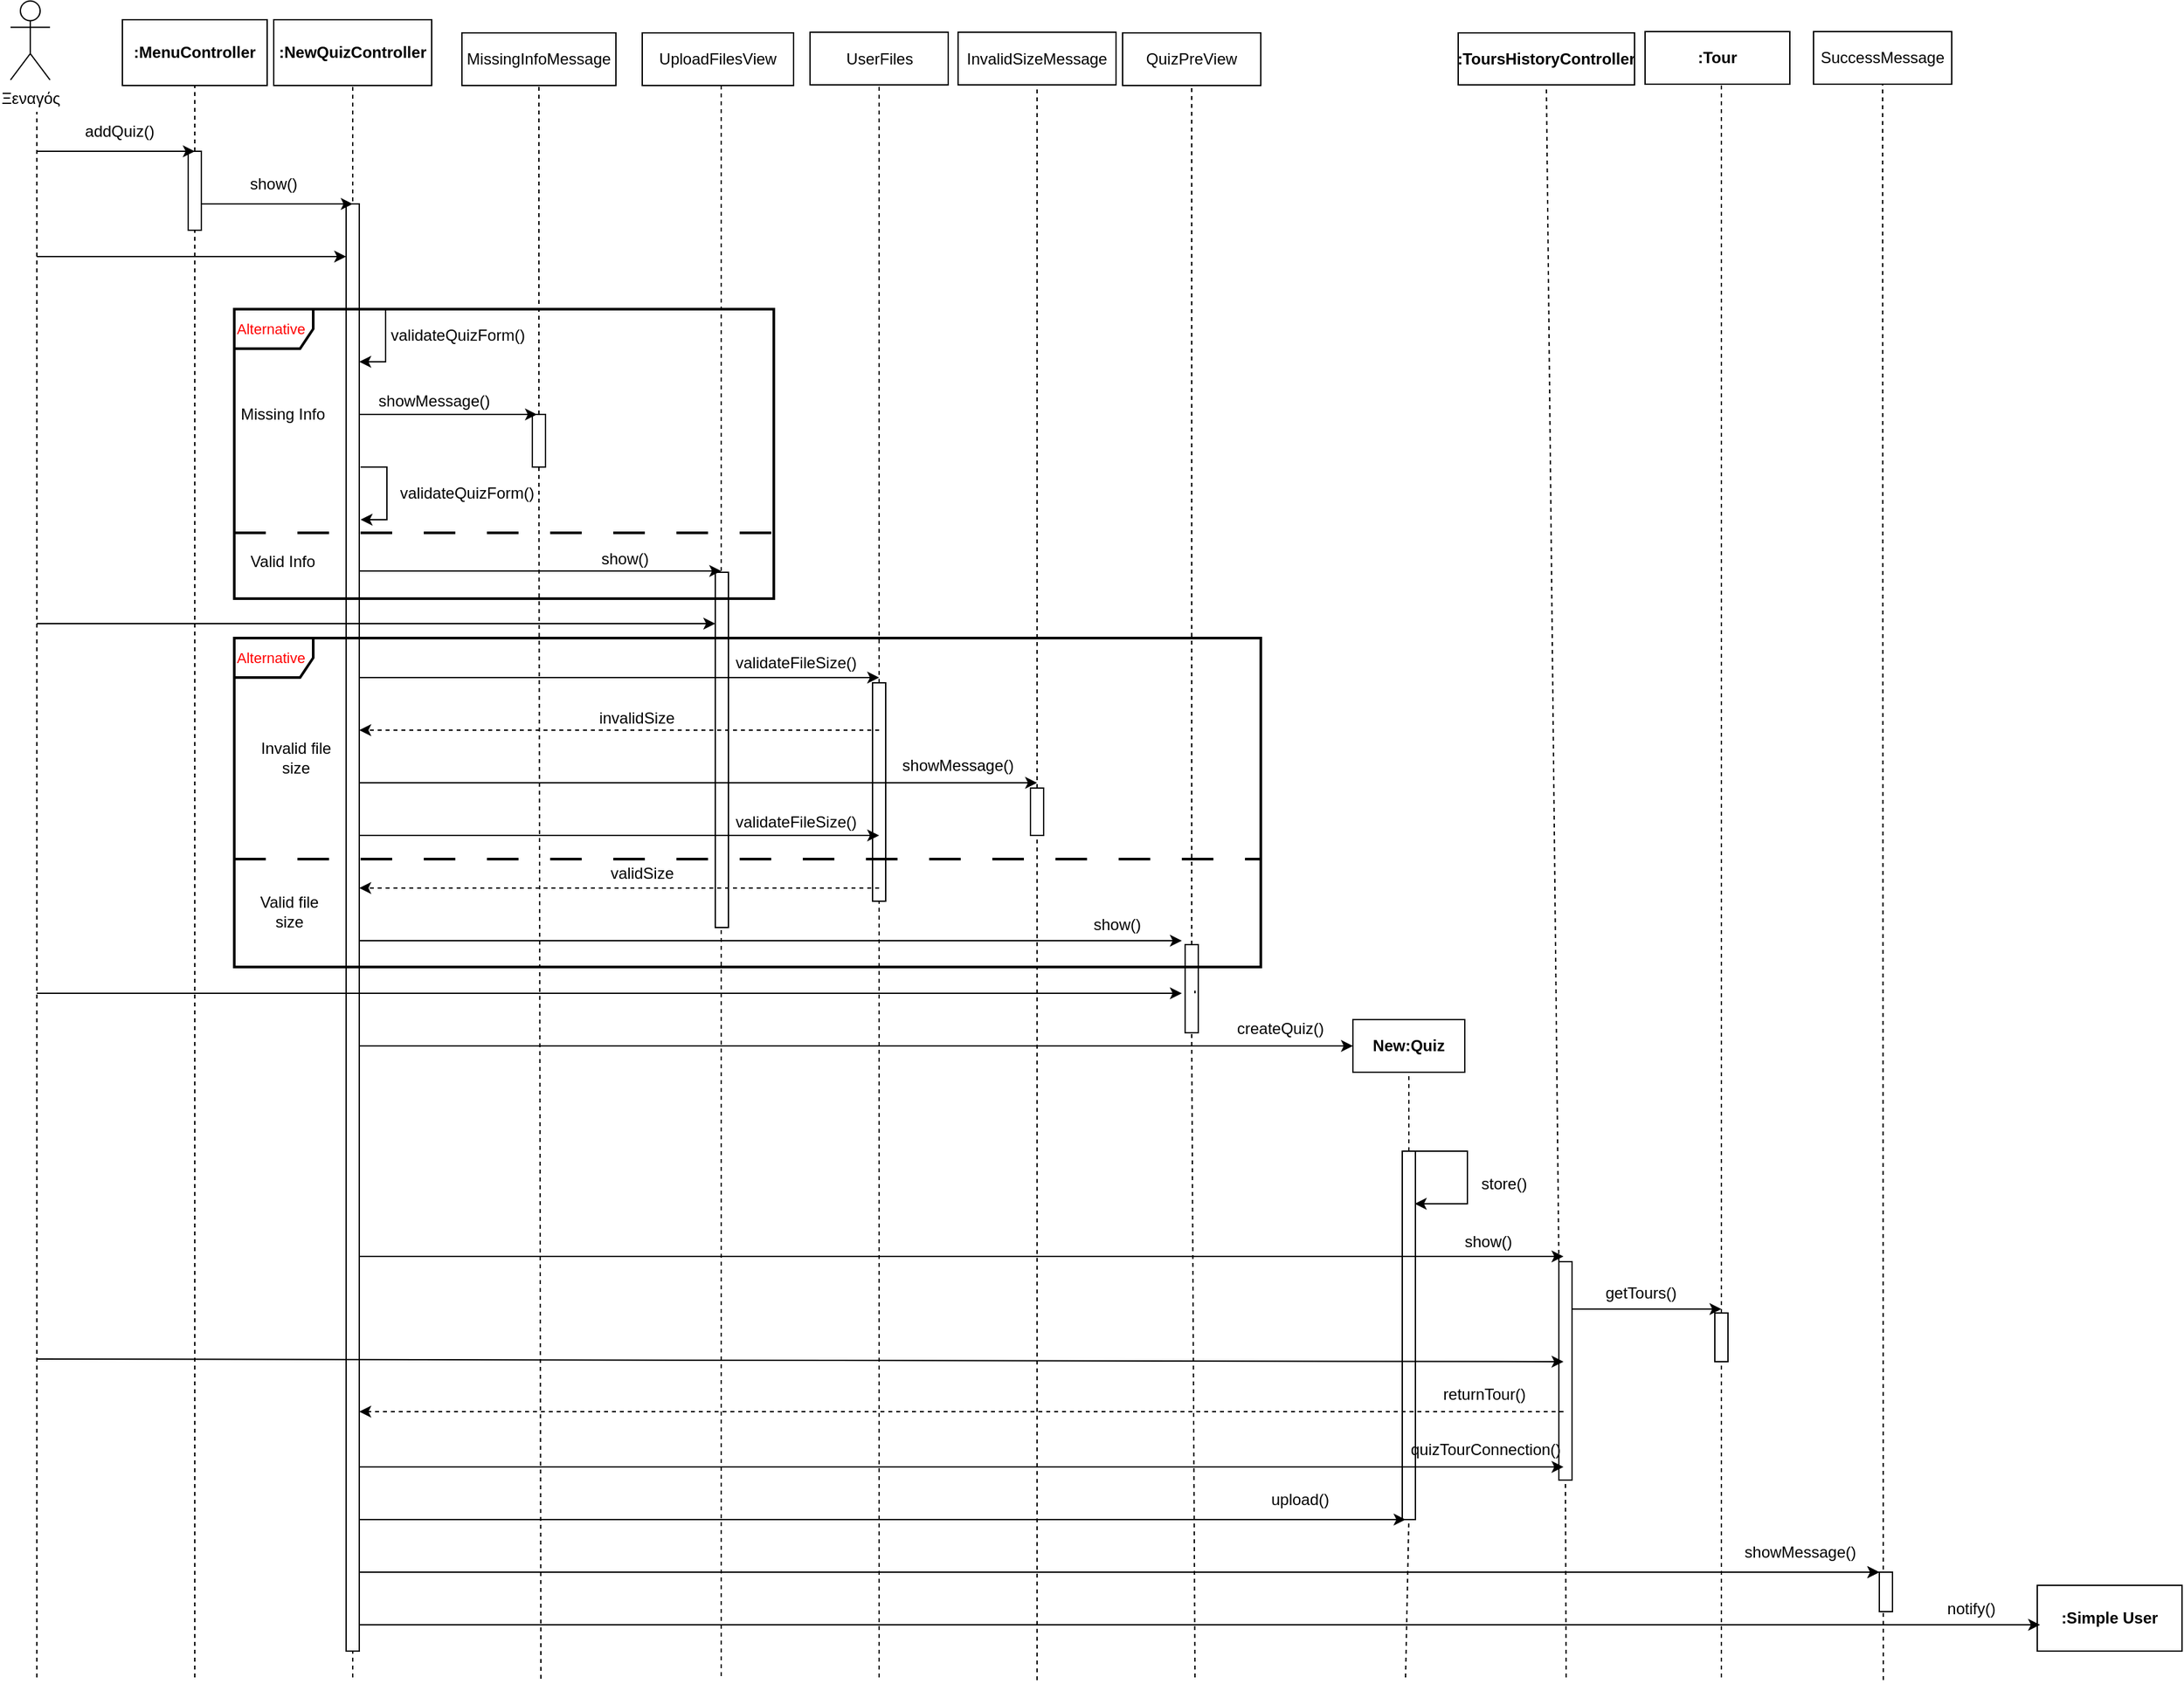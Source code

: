 <mxfile version="21.2.9" type="device">
  <diagram id="r1Wt61H-pF44WmcCFTPb" name="Page-2">
    <mxGraphModel dx="2950" dy="982" grid="1" gridSize="10" guides="1" tooltips="1" connect="1" arrows="1" fold="1" page="1" pageScale="1" pageWidth="850" pageHeight="1100" math="0" shadow="0">
      <root>
        <mxCell id="0" />
        <mxCell id="1" parent="0" />
        <mxCell id="I6mruvfcVdSGAULZI7gl-67" value="" style="html=1;points=[];perimeter=orthogonalPerimeter;outlineConnect=0;targetShapes=umlLifeline;portConstraint=eastwest;newEdgeStyle={&quot;edgeStyle&quot;:&quot;elbowEdgeStyle&quot;,&quot;elbow&quot;:&quot;vertical&quot;,&quot;curved&quot;:0,&quot;rounded&quot;:0};" parent="1" vertex="1">
          <mxGeometry x="1036.5" y="1604" width="10" height="166" as="geometry" />
        </mxCell>
        <mxCell id="I6mruvfcVdSGAULZI7gl-63" value="" style="html=1;points=[];perimeter=orthogonalPerimeter;outlineConnect=0;targetShapes=umlLifeline;portConstraint=eastwest;newEdgeStyle={&quot;edgeStyle&quot;:&quot;elbowEdgeStyle&quot;,&quot;elbow&quot;:&quot;vertical&quot;,&quot;curved&quot;:0,&quot;rounded&quot;:0};" parent="1" vertex="1">
          <mxGeometry x="917.5" y="1520" width="10" height="280" as="geometry" />
        </mxCell>
        <mxCell id="I6mruvfcVdSGAULZI7gl-61" value="" style="html=1;points=[];perimeter=orthogonalPerimeter;outlineConnect=0;targetShapes=umlLifeline;portConstraint=eastwest;newEdgeStyle={&quot;edgeStyle&quot;:&quot;elbowEdgeStyle&quot;,&quot;elbow&quot;:&quot;vertical&quot;,&quot;curved&quot;:0,&quot;rounded&quot;:0};" parent="1" vertex="1">
          <mxGeometry x="752.5" y="1363" width="10" height="67" as="geometry" />
        </mxCell>
        <mxCell id="I6mruvfcVdSGAULZI7gl-57" value="" style="html=1;points=[];perimeter=orthogonalPerimeter;outlineConnect=0;targetShapes=umlLifeline;portConstraint=eastwest;newEdgeStyle={&quot;edgeStyle&quot;:&quot;elbowEdgeStyle&quot;,&quot;elbow&quot;:&quot;vertical&quot;,&quot;curved&quot;:0,&quot;rounded&quot;:0};" parent="1" vertex="1">
          <mxGeometry x="515" y="1164" width="10" height="166" as="geometry" />
        </mxCell>
        <mxCell id="d4C9mOWNk2J7oA7FeeJl-6" value="" style="endArrow=none;dashed=1;html=1;rounded=0;" parent="1" edge="1">
          <mxGeometry width="50" height="50" relative="1" as="geometry">
            <mxPoint x="400" y="710" as="sourcePoint" />
            <mxPoint x="400" y="1920" as="targetPoint" />
          </mxGeometry>
        </mxCell>
        <mxCell id="I6mruvfcVdSGAULZI7gl-56" value="" style="html=1;points=[];perimeter=orthogonalPerimeter;outlineConnect=0;targetShapes=umlLifeline;portConstraint=eastwest;newEdgeStyle={&quot;edgeStyle&quot;:&quot;elbowEdgeStyle&quot;,&quot;elbow&quot;:&quot;vertical&quot;,&quot;curved&quot;:0,&quot;rounded&quot;:0};" parent="1" vertex="1">
          <mxGeometry x="395.5" y="1080" width="10" height="270" as="geometry" />
        </mxCell>
        <mxCell id="I6mruvfcVdSGAULZI7gl-54" value="" style="html=1;points=[];perimeter=orthogonalPerimeter;outlineConnect=0;targetShapes=umlLifeline;portConstraint=eastwest;newEdgeStyle={&quot;edgeStyle&quot;:&quot;elbowEdgeStyle&quot;,&quot;elbow&quot;:&quot;vertical&quot;,&quot;curved&quot;:0,&quot;rounded&quot;:0};" parent="1" vertex="1">
          <mxGeometry x="256.5" y="960" width="10" height="40" as="geometry" />
        </mxCell>
        <mxCell id="I6mruvfcVdSGAULZI7gl-14" value="" style="endArrow=none;dashed=1;html=1;rounded=0;entryX=0.5;entryY=1;entryDx=0;entryDy=0;" parent="1" target="tIvDFnSH6BUCY3AO30Lf-23" edge="1">
          <mxGeometry width="50" height="50" relative="1" as="geometry">
            <mxPoint x="120" y="1920" as="sourcePoint" />
            <mxPoint x="120" y="720" as="targetPoint" />
          </mxGeometry>
        </mxCell>
        <mxCell id="I6mruvfcVdSGAULZI7gl-51" value="" style="html=1;points=[];perimeter=orthogonalPerimeter;outlineConnect=0;targetShapes=umlLifeline;portConstraint=eastwest;newEdgeStyle={&quot;edgeStyle&quot;:&quot;elbowEdgeStyle&quot;,&quot;elbow&quot;:&quot;vertical&quot;,&quot;curved&quot;:0,&quot;rounded&quot;:0};" parent="1" vertex="1">
          <mxGeometry x="115" y="800" width="10" height="1100" as="geometry" />
        </mxCell>
        <mxCell id="I6mruvfcVdSGAULZI7gl-49" value="" style="html=1;points=[];perimeter=orthogonalPerimeter;outlineConnect=0;targetShapes=umlLifeline;portConstraint=eastwest;newEdgeStyle={&quot;edgeStyle&quot;:&quot;elbowEdgeStyle&quot;,&quot;elbow&quot;:&quot;vertical&quot;,&quot;curved&quot;:0,&quot;rounded&quot;:0};" parent="1" vertex="1">
          <mxGeometry x="-5" y="760" width="10" height="60" as="geometry" />
        </mxCell>
        <mxCell id="d4C9mOWNk2J7oA7FeeJl-1" value="Ξεναγός&lt;br&gt;" style="shape=umlActor;verticalLabelPosition=bottom;verticalAlign=top;html=1;" parent="1" vertex="1">
          <mxGeometry x="-140" y="645.76" width="30" height="60" as="geometry" />
        </mxCell>
        <mxCell id="d4C9mOWNk2J7oA7FeeJl-2" value="" style="endArrow=none;dashed=1;html=1;rounded=0;" parent="1" edge="1">
          <mxGeometry width="50" height="50" relative="1" as="geometry">
            <mxPoint x="-120" y="1920" as="sourcePoint" />
            <mxPoint x="-120" y="730" as="targetPoint" />
          </mxGeometry>
        </mxCell>
        <mxCell id="vdlAHe8VVg6j90n1sw96-1" value="addQuiz()" style="text;html=1;strokeColor=none;fillColor=none;align=center;verticalAlign=middle;whiteSpace=wrap;rounded=0;" parent="1" vertex="1">
          <mxGeometry x="-87" y="730" width="60" height="30" as="geometry" />
        </mxCell>
        <mxCell id="vdlAHe8VVg6j90n1sw96-2" value="" style="endArrow=classic;html=1;rounded=0;" parent="1" edge="1">
          <mxGeometry width="50" height="50" relative="1" as="geometry">
            <mxPoint x="-120" y="760" as="sourcePoint" />
            <mxPoint y="760" as="targetPoint" />
          </mxGeometry>
        </mxCell>
        <mxCell id="WZKpFoSFYxHu0MUfYj_s-3" value="show()" style="text;html=1;strokeColor=none;fillColor=none;align=center;verticalAlign=middle;whiteSpace=wrap;rounded=0;" parent="1" vertex="1">
          <mxGeometry x="30" y="770" width="60" height="30" as="geometry" />
        </mxCell>
        <mxCell id="WHX5HTuEqyPUU4s6z_Le-4" value="validateQuizForm()" style="text;html=1;strokeColor=none;fillColor=none;align=center;verticalAlign=middle;whiteSpace=wrap;rounded=0;" parent="1" vertex="1">
          <mxGeometry x="180" y="890" width="40" height="20" as="geometry" />
        </mxCell>
        <mxCell id="HoQE8Fh-CWHNodNy90f9-3" value="showMessage()" style="text;html=1;strokeColor=none;fillColor=none;align=center;verticalAlign=middle;whiteSpace=wrap;rounded=0;" parent="1" vertex="1">
          <mxGeometry x="162" y="940" width="40" height="20" as="geometry" />
        </mxCell>
        <mxCell id="lzpFfHtrdgQ-HOFMMAU_-1" value="" style="endArrow=classic;html=1;rounded=0;" parent="1" source="I6mruvfcVdSGAULZI7gl-51" edge="1">
          <mxGeometry width="50" height="50" relative="1" as="geometry">
            <mxPoint x="130" y="1080" as="sourcePoint" />
            <mxPoint x="400" y="1079" as="targetPoint" />
          </mxGeometry>
        </mxCell>
        <mxCell id="lzpFfHtrdgQ-HOFMMAU_-2" value="show()" style="text;html=1;strokeColor=none;fillColor=none;align=center;verticalAlign=middle;whiteSpace=wrap;rounded=0;" parent="1" vertex="1">
          <mxGeometry x="297" y="1055" width="60" height="30" as="geometry" />
        </mxCell>
        <mxCell id="piDVzGv5HvFsnrZfWIui-5" value="validateFileSize()" style="text;html=1;strokeColor=none;fillColor=none;align=center;verticalAlign=middle;whiteSpace=wrap;rounded=0;" parent="1" vertex="1">
          <mxGeometry x="427" y="1134" width="60" height="30" as="geometry" />
        </mxCell>
        <mxCell id="iHAAW6kJqiDbdlnvd43Z-2" value="" style="endArrow=classic;html=1;rounded=0;dashed=1;" parent="1" target="I6mruvfcVdSGAULZI7gl-51" edge="1">
          <mxGeometry width="50" height="50" relative="1" as="geometry">
            <mxPoint x="520" y="1200" as="sourcePoint" />
            <mxPoint x="120" y="1200" as="targetPoint" />
          </mxGeometry>
        </mxCell>
        <mxCell id="iHAAW6kJqiDbdlnvd43Z-3" value="invalidSize" style="text;html=1;strokeColor=none;fillColor=none;align=center;verticalAlign=middle;whiteSpace=wrap;rounded=0;" parent="1" vertex="1">
          <mxGeometry x="306" y="1176" width="60" height="30" as="geometry" />
        </mxCell>
        <mxCell id="iHAAW6kJqiDbdlnvd43Z-5" value="showMessage()" style="text;html=1;strokeColor=none;fillColor=none;align=center;verticalAlign=middle;whiteSpace=wrap;rounded=0;" parent="1" vertex="1">
          <mxGeometry x="560" y="1217" width="40" height="20" as="geometry" />
        </mxCell>
        <mxCell id="iHAAW6kJqiDbdlnvd43Z-6" value="" style="endArrow=classic;html=1;rounded=0;dashed=1;" parent="1" target="I6mruvfcVdSGAULZI7gl-51" edge="1">
          <mxGeometry width="50" height="50" relative="1" as="geometry">
            <mxPoint x="520" y="1320" as="sourcePoint" />
            <mxPoint x="120" y="1320" as="targetPoint" />
          </mxGeometry>
        </mxCell>
        <mxCell id="iHAAW6kJqiDbdlnvd43Z-7" value="validSize" style="text;html=1;strokeColor=none;fillColor=none;align=center;verticalAlign=middle;whiteSpace=wrap;rounded=0;" parent="1" vertex="1">
          <mxGeometry x="310" y="1294" width="60" height="30" as="geometry" />
        </mxCell>
        <mxCell id="qD0XZBCb95Pvql_zSsY5-1" value="" style="endArrow=none;dashed=1;html=1;rounded=0;entryX=0.5;entryY=1;entryDx=0;entryDy=0;" parent="1" source="I6mruvfcVdSGAULZI7gl-61" target="tIvDFnSH6BUCY3AO30Lf-27" edge="1">
          <mxGeometry width="50" height="50" relative="1" as="geometry">
            <mxPoint x="760" y="1920" as="sourcePoint" />
            <mxPoint x="760" y="730" as="targetPoint" />
          </mxGeometry>
        </mxCell>
        <mxCell id="qD0XZBCb95Pvql_zSsY5-2" value="" style="endArrow=classic;html=1;rounded=0;" parent="1" source="I6mruvfcVdSGAULZI7gl-51" edge="1">
          <mxGeometry width="50" height="50" relative="1" as="geometry">
            <mxPoint x="120" y="1360" as="sourcePoint" />
            <mxPoint x="750" y="1360" as="targetPoint" />
          </mxGeometry>
        </mxCell>
        <mxCell id="qD0XZBCb95Pvql_zSsY5-3" value="show()" style="text;html=1;strokeColor=none;fillColor=none;align=center;verticalAlign=middle;whiteSpace=wrap;rounded=0;" parent="1" vertex="1">
          <mxGeometry x="671" y="1333" width="60" height="30" as="geometry" />
        </mxCell>
        <mxCell id="ybbPsVv8MOHcRGadtYmD-1" value="" style="endArrow=classic;html=1;rounded=0;" parent="1" edge="1">
          <mxGeometry width="50" height="50" relative="1" as="geometry">
            <mxPoint x="-120" y="1400" as="sourcePoint" />
            <mxPoint x="750" y="1400" as="targetPoint" />
          </mxGeometry>
        </mxCell>
        <mxCell id="xqeanRFliSCPuucKXB-T-1" value="" style="endArrow=classic;html=1;rounded=0;entryX=0;entryY=0.5;entryDx=0;entryDy=0;" parent="1" source="I6mruvfcVdSGAULZI7gl-51" target="tIvDFnSH6BUCY3AO30Lf-28" edge="1">
          <mxGeometry width="50" height="50" relative="1" as="geometry">
            <mxPoint x="120" y="1440" as="sourcePoint" />
            <mxPoint x="880" y="1370" as="targetPoint" />
          </mxGeometry>
        </mxCell>
        <mxCell id="xqeanRFliSCPuucKXB-T-2" value="createQuiz()" style="text;html=1;strokeColor=none;fillColor=none;align=center;verticalAlign=middle;whiteSpace=wrap;rounded=0;" parent="1" vertex="1">
          <mxGeometry x="795" y="1412" width="60" height="30" as="geometry" />
        </mxCell>
        <mxCell id="FKvFMUC7jG-RLLwQolnt-1" value="" style="endArrow=classic;html=1;rounded=0;" parent="1" source="I6mruvfcVdSGAULZI7gl-51" edge="1">
          <mxGeometry width="50" height="50" relative="1" as="geometry">
            <mxPoint x="115.733" y="1600" as="sourcePoint" />
            <mxPoint x="1040" y="1600" as="targetPoint" />
          </mxGeometry>
        </mxCell>
        <mxCell id="FKvFMUC7jG-RLLwQolnt-2" value="show()" style="text;html=1;strokeColor=none;fillColor=none;align=center;verticalAlign=middle;whiteSpace=wrap;rounded=0;" parent="1" vertex="1">
          <mxGeometry x="953" y="1574" width="60" height="30" as="geometry" />
        </mxCell>
        <mxCell id="PcmZX1TJ8_jsBlJZNgSC-1" value="" style="endArrow=none;dashed=1;html=1;rounded=0;" parent="1" source="I6mruvfcVdSGAULZI7gl-69" edge="1">
          <mxGeometry width="50" height="50" relative="1" as="geometry">
            <mxPoint x="1160" y="1920" as="sourcePoint" />
            <mxPoint x="1160" y="710" as="targetPoint" />
          </mxGeometry>
        </mxCell>
        <mxCell id="PcmZX1TJ8_jsBlJZNgSC-5" value="quizTourConnection()" style="text;html=1;strokeColor=none;fillColor=none;align=center;verticalAlign=middle;whiteSpace=wrap;rounded=0;" parent="1" vertex="1">
          <mxGeometry x="951" y="1732" width="60" height="30" as="geometry" />
        </mxCell>
        <mxCell id="Mb7xNK57P822YQSnm3hh-2" value="upload()" style="text;html=1;strokeColor=none;fillColor=none;align=center;verticalAlign=middle;whiteSpace=wrap;rounded=0;" parent="1" vertex="1">
          <mxGeometry x="810" y="1770" width="60" height="30" as="geometry" />
        </mxCell>
        <mxCell id="tIvDFnSH6BUCY3AO30Lf-3" value="showMessage()" style="text;html=1;strokeColor=none;fillColor=none;align=center;verticalAlign=middle;whiteSpace=wrap;rounded=0;" parent="1" vertex="1">
          <mxGeometry x="1190" y="1810" width="60" height="30" as="geometry" />
        </mxCell>
        <mxCell id="tIvDFnSH6BUCY3AO30Lf-5" value="notify()" style="text;html=1;strokeColor=none;fillColor=none;align=center;verticalAlign=middle;whiteSpace=wrap;rounded=0;" parent="1" vertex="1">
          <mxGeometry x="1320" y="1853" width="60" height="30" as="geometry" />
        </mxCell>
        <mxCell id="piDVzGv5HvFsnrZfWIui-3" value="" style="endArrow=classic;html=1;rounded=0;" parent="1" source="I6mruvfcVdSGAULZI7gl-51" edge="1">
          <mxGeometry width="50" height="50" relative="1" as="geometry">
            <mxPoint x="120" y="1160" as="sourcePoint" />
            <mxPoint x="520" y="1160" as="targetPoint" />
          </mxGeometry>
        </mxCell>
        <mxCell id="tIvDFnSH6BUCY3AO30Lf-20" value="" style="endArrow=none;dashed=1;html=1;rounded=0;" parent="1" edge="1">
          <mxGeometry width="50" height="50" relative="1" as="geometry">
            <mxPoint x="760" y="1398" as="sourcePoint" />
            <mxPoint x="760" y="1400" as="targetPoint" />
          </mxGeometry>
        </mxCell>
        <mxCell id="tIvDFnSH6BUCY3AO30Lf-23" value="&lt;b&gt;:NewQuizController&lt;/b&gt;" style="html=1;whiteSpace=wrap;" parent="1" vertex="1">
          <mxGeometry x="60" y="660" width="120" height="50" as="geometry" />
        </mxCell>
        <mxCell id="tIvDFnSH6BUCY3AO30Lf-24" value="InvalidSizeMessage" style="html=1;whiteSpace=wrap;" parent="1" vertex="1">
          <mxGeometry x="580" y="669.5" width="120" height="40" as="geometry" />
        </mxCell>
        <mxCell id="tIvDFnSH6BUCY3AO30Lf-25" value="UploadFilesView" style="html=1;whiteSpace=wrap;" parent="1" vertex="1">
          <mxGeometry x="340" y="670" width="115" height="40" as="geometry" />
        </mxCell>
        <mxCell id="tIvDFnSH6BUCY3AO30Lf-27" value="QuizPreView" style="html=1;whiteSpace=wrap;" parent="1" vertex="1">
          <mxGeometry x="705" y="670" width="105" height="40" as="geometry" />
        </mxCell>
        <mxCell id="tIvDFnSH6BUCY3AO30Lf-28" value="&lt;b&gt;New:Quiz&lt;/b&gt;" style="html=1;whiteSpace=wrap;" parent="1" vertex="1">
          <mxGeometry x="880" y="1420" width="85" height="40" as="geometry" />
        </mxCell>
        <mxCell id="tIvDFnSH6BUCY3AO30Lf-29" value="&lt;b&gt;:ToursHistoryController&lt;/b&gt;" style="html=1;whiteSpace=wrap;" parent="1" vertex="1">
          <mxGeometry x="960" y="670" width="134" height="39.5" as="geometry" />
        </mxCell>
        <mxCell id="tIvDFnSH6BUCY3AO30Lf-30" value="&lt;b&gt;:Tour&lt;/b&gt;" style="html=1;whiteSpace=wrap;" parent="1" vertex="1">
          <mxGeometry x="1102" y="669" width="110" height="40" as="geometry" />
        </mxCell>
        <mxCell id="tIvDFnSH6BUCY3AO30Lf-31" value="&lt;b&gt;:Simple User&lt;/b&gt;" style="html=1;whiteSpace=wrap;" parent="1" vertex="1">
          <mxGeometry x="1400" y="1850" width="110" height="50" as="geometry" />
        </mxCell>
        <mxCell id="yxaQM7plfBaksZpxO9Yr-2" value="store()" style="text;html=1;strokeColor=none;fillColor=none;align=center;verticalAlign=middle;whiteSpace=wrap;rounded=0;" parent="1" vertex="1">
          <mxGeometry x="965" y="1530" width="60" height="30" as="geometry" />
        </mxCell>
        <mxCell id="yxaQM7plfBaksZpxO9Yr-8" value="Missing Info" style="text;html=1;strokeColor=none;fillColor=none;align=center;verticalAlign=middle;whiteSpace=wrap;rounded=0;fontStyle=0" parent="1" vertex="1">
          <mxGeometry x="19" y="950" width="96" height="20" as="geometry" />
        </mxCell>
        <mxCell id="yxaQM7plfBaksZpxO9Yr-9" value="Valid Info" style="text;html=1;strokeColor=none;fillColor=none;align=center;verticalAlign=middle;whiteSpace=wrap;rounded=0;fontStyle=0" parent="1" vertex="1">
          <mxGeometry x="9" y="1063" width="116" height="17" as="geometry" />
        </mxCell>
        <mxCell id="yxaQM7plfBaksZpxO9Yr-12" value="Valid file size" style="text;html=1;strokeColor=none;fillColor=none;align=center;verticalAlign=middle;whiteSpace=wrap;rounded=0;" parent="1" vertex="1">
          <mxGeometry x="39" y="1333" width="66" height="10" as="geometry" />
        </mxCell>
        <mxCell id="yxaQM7plfBaksZpxO9Yr-13" value="Invalid file size" style="text;html=1;strokeColor=none;fillColor=none;align=center;verticalAlign=middle;whiteSpace=wrap;rounded=0;" parent="1" vertex="1">
          <mxGeometry x="46" y="1216" width="62" height="10" as="geometry" />
        </mxCell>
        <mxCell id="I6mruvfcVdSGAULZI7gl-5" value="" style="endArrow=none;dashed=1;html=1;rounded=0;entryX=0.5;entryY=1;entryDx=0;entryDy=0;" parent="1" source="I6mruvfcVdSGAULZI7gl-63" target="tIvDFnSH6BUCY3AO30Lf-28" edge="1">
          <mxGeometry width="50" height="50" relative="1" as="geometry">
            <mxPoint x="920" y="1920" as="sourcePoint" />
            <mxPoint x="900" y="1615" as="targetPoint" />
          </mxGeometry>
        </mxCell>
        <mxCell id="I6mruvfcVdSGAULZI7gl-11" value="UserFiles" style="html=1;whiteSpace=wrap;" parent="1" vertex="1">
          <mxGeometry x="467.5" y="669.5" width="105" height="40" as="geometry" />
        </mxCell>
        <mxCell id="I6mruvfcVdSGAULZI7gl-12" value="&lt;b&gt;:MenuController&lt;/b&gt;" style="html=1;whiteSpace=wrap;" parent="1" vertex="1">
          <mxGeometry x="-55" y="660" width="110" height="50" as="geometry" />
        </mxCell>
        <mxCell id="I6mruvfcVdSGAULZI7gl-13" value="" style="endArrow=none;dashed=1;html=1;rounded=0;" parent="1" source="I6mruvfcVdSGAULZI7gl-49" edge="1">
          <mxGeometry width="50" height="50" relative="1" as="geometry">
            <mxPoint y="1920" as="sourcePoint" />
            <mxPoint y="710" as="targetPoint" />
          </mxGeometry>
        </mxCell>
        <mxCell id="I6mruvfcVdSGAULZI7gl-15" value="" style="endArrow=classic;html=1;rounded=0;" parent="1" source="I6mruvfcVdSGAULZI7gl-49" edge="1">
          <mxGeometry width="50" height="50" relative="1" as="geometry">
            <mxPoint y="800" as="sourcePoint" />
            <mxPoint x="120" y="800" as="targetPoint" />
          </mxGeometry>
        </mxCell>
        <mxCell id="I6mruvfcVdSGAULZI7gl-18" value="" style="endArrow=classic;html=1;rounded=0;" parent="1" edge="1">
          <mxGeometry width="50" height="50" relative="1" as="geometry">
            <mxPoint x="125" y="880" as="sourcePoint" />
            <mxPoint x="125" y="920" as="targetPoint" />
            <Array as="points">
              <mxPoint x="145" y="880" />
              <mxPoint x="145" y="920" />
            </Array>
          </mxGeometry>
        </mxCell>
        <mxCell id="I6mruvfcVdSGAULZI7gl-20" value="MissingInfoMessage" style="rounded=0;whiteSpace=wrap;html=1;" parent="1" vertex="1">
          <mxGeometry x="203" y="670" width="117" height="40" as="geometry" />
        </mxCell>
        <mxCell id="I6mruvfcVdSGAULZI7gl-21" value="" style="endArrow=none;dashed=1;html=1;rounded=0;entryX=0.5;entryY=1;entryDx=0;entryDy=0;" parent="1" source="I6mruvfcVdSGAULZI7gl-54" target="I6mruvfcVdSGAULZI7gl-20" edge="1">
          <mxGeometry width="50" height="50" relative="1" as="geometry">
            <mxPoint x="263" y="1921" as="sourcePoint" />
            <mxPoint x="260" y="720" as="targetPoint" />
          </mxGeometry>
        </mxCell>
        <mxCell id="I6mruvfcVdSGAULZI7gl-22" value="" style="endArrow=classic;html=1;rounded=0;" parent="1" source="I6mruvfcVdSGAULZI7gl-51" edge="1">
          <mxGeometry width="50" height="50" relative="1" as="geometry">
            <mxPoint x="120" y="970" as="sourcePoint" />
            <mxPoint x="260" y="960" as="targetPoint" />
          </mxGeometry>
        </mxCell>
        <mxCell id="I6mruvfcVdSGAULZI7gl-23" value="" style="endArrow=classic;html=1;rounded=0;" parent="1" target="I6mruvfcVdSGAULZI7gl-56" edge="1">
          <mxGeometry width="50" height="50" relative="1" as="geometry">
            <mxPoint x="-120" y="1119" as="sourcePoint" />
            <mxPoint x="400" y="1119" as="targetPoint" />
          </mxGeometry>
        </mxCell>
        <mxCell id="I6mruvfcVdSGAULZI7gl-24" value="" style="endArrow=classic;html=1;rounded=0;" parent="1" edge="1">
          <mxGeometry width="50" height="50" relative="1" as="geometry">
            <mxPoint x="126" y="1000" as="sourcePoint" />
            <mxPoint x="126" y="1040" as="targetPoint" />
            <Array as="points">
              <mxPoint x="146" y="1000" />
              <mxPoint x="146" y="1040" />
            </Array>
          </mxGeometry>
        </mxCell>
        <mxCell id="I6mruvfcVdSGAULZI7gl-25" value="validateQuizForm()" style="text;html=1;strokeColor=none;fillColor=none;align=center;verticalAlign=middle;whiteSpace=wrap;rounded=0;" parent="1" vertex="1">
          <mxGeometry x="187" y="1010" width="40" height="20" as="geometry" />
        </mxCell>
        <mxCell id="I6mruvfcVdSGAULZI7gl-27" value="" style="endArrow=none;dashed=1;html=1;rounded=0;entryX=0.5;entryY=1;entryDx=0;entryDy=0;" parent="1" source="I6mruvfcVdSGAULZI7gl-57" target="I6mruvfcVdSGAULZI7gl-11" edge="1">
          <mxGeometry width="50" height="50" relative="1" as="geometry">
            <mxPoint x="520" y="1920" as="sourcePoint" />
            <mxPoint x="340" y="860" as="targetPoint" />
          </mxGeometry>
        </mxCell>
        <mxCell id="I6mruvfcVdSGAULZI7gl-28" value="" style="endArrow=none;dashed=1;html=1;rounded=0;" parent="1" source="I6mruvfcVdSGAULZI7gl-59" edge="1">
          <mxGeometry width="50" height="50" relative="1" as="geometry">
            <mxPoint x="640" y="1922.133" as="sourcePoint" />
            <mxPoint x="640" y="710" as="targetPoint" />
          </mxGeometry>
        </mxCell>
        <mxCell id="I6mruvfcVdSGAULZI7gl-29" value="" style="endArrow=classic;html=1;rounded=0;" parent="1" source="I6mruvfcVdSGAULZI7gl-51" edge="1">
          <mxGeometry width="50" height="50" relative="1" as="geometry">
            <mxPoint x="120" y="1240" as="sourcePoint" />
            <mxPoint x="640" y="1240" as="targetPoint" />
          </mxGeometry>
        </mxCell>
        <mxCell id="I6mruvfcVdSGAULZI7gl-30" value="" style="endArrow=classic;html=1;rounded=0;" parent="1" source="I6mruvfcVdSGAULZI7gl-51" edge="1">
          <mxGeometry width="50" height="50" relative="1" as="geometry">
            <mxPoint x="120" y="1280" as="sourcePoint" />
            <mxPoint x="520" y="1280" as="targetPoint" />
          </mxGeometry>
        </mxCell>
        <mxCell id="I6mruvfcVdSGAULZI7gl-31" value="validateFileSize()" style="text;html=1;strokeColor=none;fillColor=none;align=center;verticalAlign=middle;whiteSpace=wrap;rounded=0;" parent="1" vertex="1">
          <mxGeometry x="427" y="1255" width="60" height="30" as="geometry" />
        </mxCell>
        <mxCell id="I6mruvfcVdSGAULZI7gl-35" value="" style="endArrow=classic;html=1;rounded=0;" parent="1" edge="1">
          <mxGeometry width="50" height="50" relative="1" as="geometry">
            <mxPoint x="927" y="1520" as="sourcePoint" />
            <mxPoint x="927" y="1560" as="targetPoint" />
            <Array as="points">
              <mxPoint x="967" y="1520" />
              <mxPoint x="967" y="1560" />
            </Array>
          </mxGeometry>
        </mxCell>
        <mxCell id="I6mruvfcVdSGAULZI7gl-36" value="" style="endArrow=none;dashed=1;html=1;rounded=0;entryX=0.5;entryY=1;entryDx=0;entryDy=0;" parent="1" source="I6mruvfcVdSGAULZI7gl-67" target="tIvDFnSH6BUCY3AO30Lf-29" edge="1">
          <mxGeometry width="50" height="50" relative="1" as="geometry">
            <mxPoint x="1042" y="1920" as="sourcePoint" />
            <mxPoint x="660" y="930" as="targetPoint" />
          </mxGeometry>
        </mxCell>
        <mxCell id="I6mruvfcVdSGAULZI7gl-37" value="" style="endArrow=classic;html=1;rounded=0;" parent="1" edge="1">
          <mxGeometry width="50" height="50" relative="1" as="geometry">
            <mxPoint x="-120" y="1678" as="sourcePoint" />
            <mxPoint x="1040" y="1680" as="targetPoint" />
          </mxGeometry>
        </mxCell>
        <mxCell id="I6mruvfcVdSGAULZI7gl-39" value="" style="endArrow=classic;html=1;rounded=0;dashed=1;" parent="1" target="I6mruvfcVdSGAULZI7gl-51" edge="1">
          <mxGeometry width="50" height="50" relative="1" as="geometry">
            <mxPoint x="1040" y="1718" as="sourcePoint" />
            <mxPoint x="120" y="1718" as="targetPoint" />
          </mxGeometry>
        </mxCell>
        <mxCell id="I6mruvfcVdSGAULZI7gl-40" value="returnTour()" style="text;html=1;strokeColor=none;fillColor=none;align=center;verticalAlign=middle;whiteSpace=wrap;rounded=0;" parent="1" vertex="1">
          <mxGeometry x="950" y="1690" width="60" height="30" as="geometry" />
        </mxCell>
        <mxCell id="I6mruvfcVdSGAULZI7gl-41" value="" style="endArrow=classic;html=1;rounded=0;" parent="1" source="I6mruvfcVdSGAULZI7gl-51" edge="1">
          <mxGeometry width="50" height="50" relative="1" as="geometry">
            <mxPoint x="120" y="1760" as="sourcePoint" />
            <mxPoint x="1040" y="1760" as="targetPoint" />
          </mxGeometry>
        </mxCell>
        <mxCell id="I6mruvfcVdSGAULZI7gl-42" value="" style="endArrow=classic;html=1;rounded=0;" parent="1" source="I6mruvfcVdSGAULZI7gl-67" edge="1">
          <mxGeometry width="50" height="50" relative="1" as="geometry">
            <mxPoint x="1040" y="1640" as="sourcePoint" />
            <mxPoint x="1160" y="1640" as="targetPoint" />
          </mxGeometry>
        </mxCell>
        <mxCell id="I6mruvfcVdSGAULZI7gl-43" value="getTours()" style="text;html=1;strokeColor=none;fillColor=none;align=center;verticalAlign=middle;whiteSpace=wrap;rounded=0;" parent="1" vertex="1">
          <mxGeometry x="1069" y="1613" width="60" height="30" as="geometry" />
        </mxCell>
        <mxCell id="I6mruvfcVdSGAULZI7gl-44" value="" style="endArrow=classic;html=1;rounded=0;" parent="1" source="I6mruvfcVdSGAULZI7gl-51" edge="1">
          <mxGeometry width="50" height="50" relative="1" as="geometry">
            <mxPoint x="120" y="1800" as="sourcePoint" />
            <mxPoint x="920" y="1800" as="targetPoint" />
          </mxGeometry>
        </mxCell>
        <mxCell id="I6mruvfcVdSGAULZI7gl-45" value="SuccessMessage" style="html=1;whiteSpace=wrap;" parent="1" vertex="1">
          <mxGeometry x="1230" y="669" width="105" height="40" as="geometry" />
        </mxCell>
        <mxCell id="I6mruvfcVdSGAULZI7gl-46" value="" style="endArrow=none;dashed=1;html=1;rounded=0;entryX=0.5;entryY=1;entryDx=0;entryDy=0;" parent="1" target="I6mruvfcVdSGAULZI7gl-45" edge="1">
          <mxGeometry width="50" height="50" relative="1" as="geometry">
            <mxPoint x="1283" y="1922" as="sourcePoint" />
            <mxPoint x="810" y="940" as="targetPoint" />
          </mxGeometry>
        </mxCell>
        <mxCell id="I6mruvfcVdSGAULZI7gl-47" value="" style="endArrow=classic;html=1;rounded=0;" parent="1" source="I6mruvfcVdSGAULZI7gl-51" edge="1">
          <mxGeometry width="50" height="50" relative="1" as="geometry">
            <mxPoint x="120" y="1840" as="sourcePoint" />
            <mxPoint x="1280" y="1840" as="targetPoint" />
          </mxGeometry>
        </mxCell>
        <mxCell id="I6mruvfcVdSGAULZI7gl-48" value="" style="endArrow=classic;html=1;rounded=0;" parent="1" source="I6mruvfcVdSGAULZI7gl-51" edge="1">
          <mxGeometry width="50" height="50" relative="1" as="geometry">
            <mxPoint x="1350" y="1970" as="sourcePoint" />
            <mxPoint x="1402.133" y="1880" as="targetPoint" />
          </mxGeometry>
        </mxCell>
        <mxCell id="I6mruvfcVdSGAULZI7gl-50" value="" style="endArrow=none;dashed=1;html=1;rounded=0;" parent="1" target="I6mruvfcVdSGAULZI7gl-49" edge="1">
          <mxGeometry width="50" height="50" relative="1" as="geometry">
            <mxPoint y="1920" as="sourcePoint" />
            <mxPoint y="710" as="targetPoint" />
          </mxGeometry>
        </mxCell>
        <mxCell id="I6mruvfcVdSGAULZI7gl-52" value="" style="endArrow=classic;html=1;rounded=0;" parent="1" target="I6mruvfcVdSGAULZI7gl-51" edge="1">
          <mxGeometry width="50" height="50" relative="1" as="geometry">
            <mxPoint x="-120" y="840" as="sourcePoint" />
            <mxPoint x="120" y="840" as="targetPoint" />
          </mxGeometry>
        </mxCell>
        <mxCell id="I6mruvfcVdSGAULZI7gl-55" value="" style="endArrow=none;dashed=1;html=1;rounded=0;entryX=0.5;entryY=1;entryDx=0;entryDy=0;" parent="1" target="I6mruvfcVdSGAULZI7gl-54" edge="1">
          <mxGeometry width="50" height="50" relative="1" as="geometry">
            <mxPoint x="263" y="1921" as="sourcePoint" />
            <mxPoint x="262" y="710" as="targetPoint" />
          </mxGeometry>
        </mxCell>
        <mxCell id="I6mruvfcVdSGAULZI7gl-58" value="" style="endArrow=none;dashed=1;html=1;rounded=0;entryX=0.5;entryY=1;entryDx=0;entryDy=0;" parent="1" target="I6mruvfcVdSGAULZI7gl-57" edge="1">
          <mxGeometry width="50" height="50" relative="1" as="geometry">
            <mxPoint x="520" y="1920" as="sourcePoint" />
            <mxPoint x="520" y="710" as="targetPoint" />
          </mxGeometry>
        </mxCell>
        <mxCell id="I6mruvfcVdSGAULZI7gl-60" value="" style="endArrow=none;dashed=1;html=1;rounded=0;" parent="1" target="I6mruvfcVdSGAULZI7gl-59" edge="1">
          <mxGeometry width="50" height="50" relative="1" as="geometry">
            <mxPoint x="640" y="1922.133" as="sourcePoint" />
            <mxPoint x="640" y="710" as="targetPoint" />
          </mxGeometry>
        </mxCell>
        <mxCell id="I6mruvfcVdSGAULZI7gl-59" value="" style="html=1;points=[];perimeter=orthogonalPerimeter;outlineConnect=0;targetShapes=umlLifeline;portConstraint=eastwest;newEdgeStyle={&quot;edgeStyle&quot;:&quot;elbowEdgeStyle&quot;,&quot;elbow&quot;:&quot;vertical&quot;,&quot;curved&quot;:0,&quot;rounded&quot;:0};" parent="1" vertex="1">
          <mxGeometry x="635" y="1244" width="10" height="36" as="geometry" />
        </mxCell>
        <mxCell id="I6mruvfcVdSGAULZI7gl-62" value="" style="endArrow=none;dashed=1;html=1;rounded=0;entryX=0.5;entryY=1;entryDx=0;entryDy=0;" parent="1" target="I6mruvfcVdSGAULZI7gl-61" edge="1">
          <mxGeometry width="50" height="50" relative="1" as="geometry">
            <mxPoint x="760" y="1920" as="sourcePoint" />
            <mxPoint x="758" y="710" as="targetPoint" />
          </mxGeometry>
        </mxCell>
        <mxCell id="I6mruvfcVdSGAULZI7gl-66" value="" style="endArrow=none;dashed=1;html=1;rounded=0;entryX=0.5;entryY=1;entryDx=0;entryDy=0;" parent="1" target="I6mruvfcVdSGAULZI7gl-63" edge="1">
          <mxGeometry width="50" height="50" relative="1" as="geometry">
            <mxPoint x="920" y="1920" as="sourcePoint" />
            <mxPoint x="923" y="1460" as="targetPoint" />
          </mxGeometry>
        </mxCell>
        <mxCell id="I6mruvfcVdSGAULZI7gl-68" value="" style="endArrow=none;dashed=1;html=1;rounded=0;entryX=0.5;entryY=1;entryDx=0;entryDy=0;" parent="1" target="I6mruvfcVdSGAULZI7gl-67" edge="1">
          <mxGeometry width="50" height="50" relative="1" as="geometry">
            <mxPoint x="1042" y="1920" as="sourcePoint" />
            <mxPoint x="1042" y="710" as="targetPoint" />
          </mxGeometry>
        </mxCell>
        <mxCell id="I6mruvfcVdSGAULZI7gl-70" value="" style="endArrow=none;dashed=1;html=1;rounded=0;" parent="1" target="I6mruvfcVdSGAULZI7gl-69" edge="1">
          <mxGeometry width="50" height="50" relative="1" as="geometry">
            <mxPoint x="1160" y="1920" as="sourcePoint" />
            <mxPoint x="1160" y="710" as="targetPoint" />
          </mxGeometry>
        </mxCell>
        <mxCell id="I6mruvfcVdSGAULZI7gl-69" value="" style="html=1;points=[];perimeter=orthogonalPerimeter;outlineConnect=0;targetShapes=umlLifeline;portConstraint=eastwest;newEdgeStyle={&quot;edgeStyle&quot;:&quot;elbowEdgeStyle&quot;,&quot;elbow&quot;:&quot;vertical&quot;,&quot;curved&quot;:0,&quot;rounded&quot;:0};" parent="1" vertex="1">
          <mxGeometry x="1155" y="1643" width="10" height="37" as="geometry" />
        </mxCell>
        <mxCell id="I6mruvfcVdSGAULZI7gl-75" value="" style="endArrow=classic;html=1;rounded=0;" parent="1" source="I6mruvfcVdSGAULZI7gl-51" target="I6mruvfcVdSGAULZI7gl-74" edge="1">
          <mxGeometry width="50" height="50" relative="1" as="geometry">
            <mxPoint x="125" y="1880" as="sourcePoint" />
            <mxPoint x="1402.133" y="1880" as="targetPoint" />
          </mxGeometry>
        </mxCell>
        <mxCell id="I6mruvfcVdSGAULZI7gl-74" value="" style="html=1;points=[];perimeter=orthogonalPerimeter;outlineConnect=0;targetShapes=umlLifeline;portConstraint=eastwest;newEdgeStyle={&quot;edgeStyle&quot;:&quot;elbowEdgeStyle&quot;,&quot;elbow&quot;:&quot;vertical&quot;,&quot;curved&quot;:0,&quot;rounded&quot;:0};" parent="1" vertex="1">
          <mxGeometry x="1280" y="1840" width="10" height="30" as="geometry" />
        </mxCell>
        <mxCell id="I6mruvfcVdSGAULZI7gl-76" value="&lt;font color=&quot;#ff0000&quot; style=&quot;font-size: 11px;&quot;&gt;Alternative&lt;/font&gt;" style="shape=umlFrame;whiteSpace=wrap;html=1;pointerEvents=0;strokeWidth=2;align=left;" parent="1" vertex="1">
          <mxGeometry x="30" y="880" width="410" height="220" as="geometry" />
        </mxCell>
        <mxCell id="I6mruvfcVdSGAULZI7gl-79" value="" style="line;strokeWidth=2;fillColor=none;align=left;verticalAlign=middle;spacingTop=-1;spacingLeft=3;spacingRight=3;rotatable=0;labelPosition=right;points=[];portConstraint=eastwest;strokeColor=inherit;dashed=1;dashPattern=12 12;" parent="1" vertex="1">
          <mxGeometry x="30" y="1046" width="410" height="8" as="geometry" />
        </mxCell>
        <mxCell id="I6mruvfcVdSGAULZI7gl-80" value="&lt;font style=&quot;font-size: 11px;&quot; color=&quot;#ff0000&quot;&gt;Alternative&lt;/font&gt;" style="shape=umlFrame;whiteSpace=wrap;html=1;pointerEvents=0;strokeWidth=2;align=left;" parent="1" vertex="1">
          <mxGeometry x="30" y="1130" width="780" height="250" as="geometry" />
        </mxCell>
        <mxCell id="I6mruvfcVdSGAULZI7gl-82" value="" style="line;strokeWidth=2;fillColor=none;align=left;verticalAlign=middle;spacingTop=-1;spacingLeft=3;spacingRight=3;rotatable=0;labelPosition=right;points=[];portConstraint=eastwest;strokeColor=inherit;dashed=1;dashPattern=12 12;" parent="1" vertex="1">
          <mxGeometry x="30" y="1294" width="780" height="8" as="geometry" />
        </mxCell>
      </root>
    </mxGraphModel>
  </diagram>
</mxfile>
